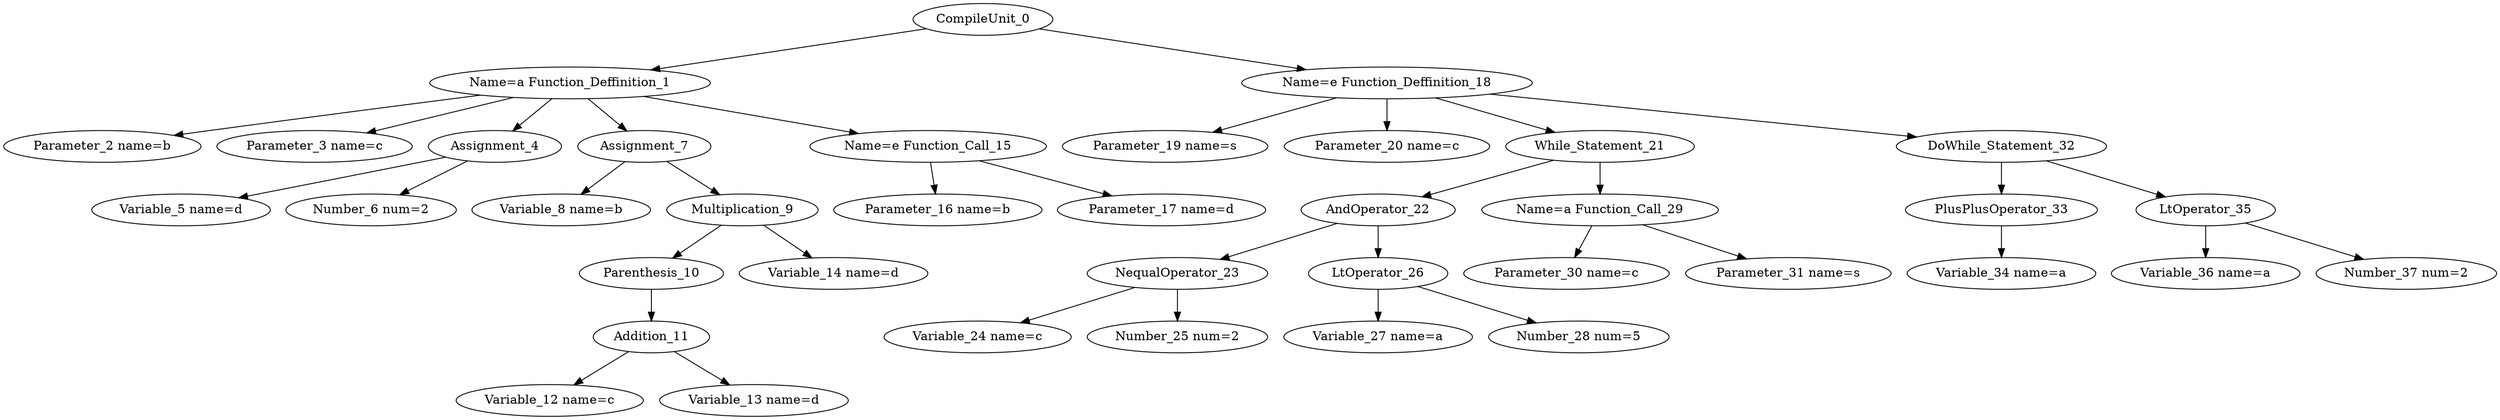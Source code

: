 digraph G{
"CompileUnit_0"->"Name=a Function_Deffinition_1";
"Name=a Function_Deffinition_1"->"Parameter_2 name=b";
"Name=a Function_Deffinition_1"->"Parameter_3 name=c";
"Name=a Function_Deffinition_1"->"Assignment_4";
"Assignment_4"->"Variable_5 name=d";
"Assignment_4"->"Number_6 num=2";
"Name=a Function_Deffinition_1"->"Assignment_7";
"Assignment_7"->"Variable_8 name=b";
"Assignment_7"->"Multiplication_9";
"Multiplication_9"->"Parenthesis_10";
"Parenthesis_10"->"Addition_11";
"Addition_11"->"Variable_12 name=c";
"Addition_11"->"Variable_13 name=d";
"Multiplication_9"->"Variable_14 name=d";
"Name=a Function_Deffinition_1"->"Name=e Function_Call_15";
"Name=e Function_Call_15"->"Parameter_16 name=b";
"Name=e Function_Call_15"->"Parameter_17 name=d";
"CompileUnit_0"->"Name=e Function_Deffinition_18";
"Name=e Function_Deffinition_18"->"Parameter_19 name=s";
"Name=e Function_Deffinition_18"->"Parameter_20 name=c";
"Name=e Function_Deffinition_18"->"While_Statement_21";
"While_Statement_21"->"AndOperator_22";
"AndOperator_22"->"NequalOperator_23";
"NequalOperator_23"->"Variable_24 name=c";
"NequalOperator_23"->"Number_25 num=2";
"AndOperator_22"->"LtOperator_26";
"LtOperator_26"->"Variable_27 name=a";
"LtOperator_26"->"Number_28 num=5";
"While_Statement_21"->"Name=a Function_Call_29";
"Name=a Function_Call_29"->"Parameter_30 name=c";
"Name=a Function_Call_29"->"Parameter_31 name=s";
"Name=e Function_Deffinition_18"->"DoWhile_Statement_32";
"DoWhile_Statement_32"->"PlusPlusOperator_33";
"PlusPlusOperator_33"->"Variable_34 name=a";
"DoWhile_Statement_32"->"LtOperator_35";
"LtOperator_35"->"Variable_36 name=a";
"LtOperator_35"->"Number_37 num=2";
}
